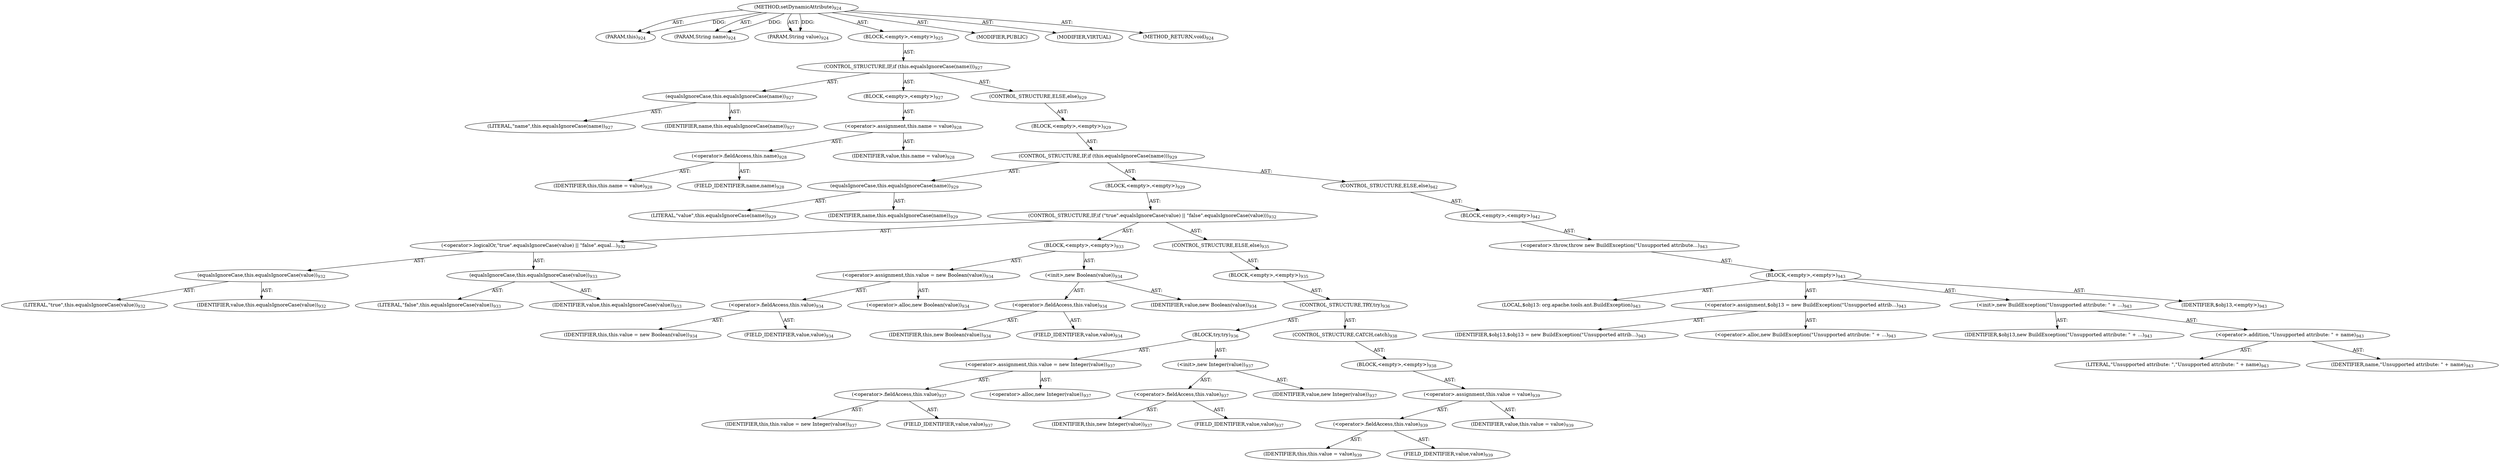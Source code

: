 digraph "setDynamicAttribute" {  
"111669149747" [label = <(METHOD,setDynamicAttribute)<SUB>924</SUB>> ]
"115964117017" [label = <(PARAM,this)<SUB>924</SUB>> ]
"115964117078" [label = <(PARAM,String name)<SUB>924</SUB>> ]
"115964117079" [label = <(PARAM,String value)<SUB>924</SUB>> ]
"25769803900" [label = <(BLOCK,&lt;empty&gt;,&lt;empty&gt;)<SUB>925</SUB>> ]
"47244640316" [label = <(CONTROL_STRUCTURE,IF,if (this.equalsIgnoreCase(name)))<SUB>927</SUB>> ]
"30064771571" [label = <(equalsIgnoreCase,this.equalsIgnoreCase(name))<SUB>927</SUB>> ]
"90194313309" [label = <(LITERAL,&quot;name&quot;,this.equalsIgnoreCase(name))<SUB>927</SUB>> ]
"68719477131" [label = <(IDENTIFIER,name,this.equalsIgnoreCase(name))<SUB>927</SUB>> ]
"25769803901" [label = <(BLOCK,&lt;empty&gt;,&lt;empty&gt;)<SUB>927</SUB>> ]
"30064771572" [label = <(&lt;operator&gt;.assignment,this.name = value)<SUB>928</SUB>> ]
"30064771573" [label = <(&lt;operator&gt;.fieldAccess,this.name)<SUB>928</SUB>> ]
"68719476795" [label = <(IDENTIFIER,this,this.name = value)<SUB>928</SUB>> ]
"55834574993" [label = <(FIELD_IDENTIFIER,name,name)<SUB>928</SUB>> ]
"68719477132" [label = <(IDENTIFIER,value,this.name = value)<SUB>928</SUB>> ]
"47244640317" [label = <(CONTROL_STRUCTURE,ELSE,else)<SUB>929</SUB>> ]
"25769803902" [label = <(BLOCK,&lt;empty&gt;,&lt;empty&gt;)<SUB>929</SUB>> ]
"47244640318" [label = <(CONTROL_STRUCTURE,IF,if (this.equalsIgnoreCase(name)))<SUB>929</SUB>> ]
"30064771574" [label = <(equalsIgnoreCase,this.equalsIgnoreCase(name))<SUB>929</SUB>> ]
"90194313310" [label = <(LITERAL,&quot;value&quot;,this.equalsIgnoreCase(name))<SUB>929</SUB>> ]
"68719477133" [label = <(IDENTIFIER,name,this.equalsIgnoreCase(name))<SUB>929</SUB>> ]
"25769803903" [label = <(BLOCK,&lt;empty&gt;,&lt;empty&gt;)<SUB>929</SUB>> ]
"47244640319" [label = <(CONTROL_STRUCTURE,IF,if (&quot;true&quot;.equalsIgnoreCase(value) || &quot;false&quot;.equalsIgnoreCase(value)))<SUB>932</SUB>> ]
"30064771575" [label = <(&lt;operator&gt;.logicalOr,&quot;true&quot;.equalsIgnoreCase(value) || &quot;false&quot;.equal...)<SUB>932</SUB>> ]
"30064771576" [label = <(equalsIgnoreCase,this.equalsIgnoreCase(value))<SUB>932</SUB>> ]
"90194313311" [label = <(LITERAL,&quot;true&quot;,this.equalsIgnoreCase(value))<SUB>932</SUB>> ]
"68719477134" [label = <(IDENTIFIER,value,this.equalsIgnoreCase(value))<SUB>932</SUB>> ]
"30064771577" [label = <(equalsIgnoreCase,this.equalsIgnoreCase(value))<SUB>933</SUB>> ]
"90194313312" [label = <(LITERAL,&quot;false&quot;,this.equalsIgnoreCase(value))<SUB>933</SUB>> ]
"68719477135" [label = <(IDENTIFIER,value,this.equalsIgnoreCase(value))<SUB>933</SUB>> ]
"25769803904" [label = <(BLOCK,&lt;empty&gt;,&lt;empty&gt;)<SUB>933</SUB>> ]
"30064771578" [label = <(&lt;operator&gt;.assignment,this.value = new Boolean(value))<SUB>934</SUB>> ]
"30064771579" [label = <(&lt;operator&gt;.fieldAccess,this.value)<SUB>934</SUB>> ]
"68719476796" [label = <(IDENTIFIER,this,this.value = new Boolean(value))<SUB>934</SUB>> ]
"55834574994" [label = <(FIELD_IDENTIFIER,value,value)<SUB>934</SUB>> ]
"30064771580" [label = <(&lt;operator&gt;.alloc,new Boolean(value))<SUB>934</SUB>> ]
"30064771581" [label = <(&lt;init&gt;,new Boolean(value))<SUB>934</SUB>> ]
"30064771582" [label = <(&lt;operator&gt;.fieldAccess,this.value)<SUB>934</SUB>> ]
"68719477136" [label = <(IDENTIFIER,this,new Boolean(value))<SUB>934</SUB>> ]
"55834574995" [label = <(FIELD_IDENTIFIER,value,value)<SUB>934</SUB>> ]
"68719477137" [label = <(IDENTIFIER,value,new Boolean(value))<SUB>934</SUB>> ]
"47244640320" [label = <(CONTROL_STRUCTURE,ELSE,else)<SUB>935</SUB>> ]
"25769803905" [label = <(BLOCK,&lt;empty&gt;,&lt;empty&gt;)<SUB>935</SUB>> ]
"47244640321" [label = <(CONTROL_STRUCTURE,TRY,try)<SUB>936</SUB>> ]
"25769803906" [label = <(BLOCK,try,try)<SUB>936</SUB>> ]
"30064771583" [label = <(&lt;operator&gt;.assignment,this.value = new Integer(value))<SUB>937</SUB>> ]
"30064771584" [label = <(&lt;operator&gt;.fieldAccess,this.value)<SUB>937</SUB>> ]
"68719476797" [label = <(IDENTIFIER,this,this.value = new Integer(value))<SUB>937</SUB>> ]
"55834574996" [label = <(FIELD_IDENTIFIER,value,value)<SUB>937</SUB>> ]
"30064771585" [label = <(&lt;operator&gt;.alloc,new Integer(value))<SUB>937</SUB>> ]
"30064771586" [label = <(&lt;init&gt;,new Integer(value))<SUB>937</SUB>> ]
"30064771587" [label = <(&lt;operator&gt;.fieldAccess,this.value)<SUB>937</SUB>> ]
"68719477138" [label = <(IDENTIFIER,this,new Integer(value))<SUB>937</SUB>> ]
"55834574997" [label = <(FIELD_IDENTIFIER,value,value)<SUB>937</SUB>> ]
"68719477139" [label = <(IDENTIFIER,value,new Integer(value))<SUB>937</SUB>> ]
"47244640322" [label = <(CONTROL_STRUCTURE,CATCH,catch)<SUB>938</SUB>> ]
"25769803907" [label = <(BLOCK,&lt;empty&gt;,&lt;empty&gt;)<SUB>938</SUB>> ]
"30064771588" [label = <(&lt;operator&gt;.assignment,this.value = value)<SUB>939</SUB>> ]
"30064771589" [label = <(&lt;operator&gt;.fieldAccess,this.value)<SUB>939</SUB>> ]
"68719476798" [label = <(IDENTIFIER,this,this.value = value)<SUB>939</SUB>> ]
"55834574998" [label = <(FIELD_IDENTIFIER,value,value)<SUB>939</SUB>> ]
"68719477140" [label = <(IDENTIFIER,value,this.value = value)<SUB>939</SUB>> ]
"47244640323" [label = <(CONTROL_STRUCTURE,ELSE,else)<SUB>942</SUB>> ]
"25769803908" [label = <(BLOCK,&lt;empty&gt;,&lt;empty&gt;)<SUB>942</SUB>> ]
"30064771590" [label = <(&lt;operator&gt;.throw,throw new BuildException(&quot;Unsupported attribute...)<SUB>943</SUB>> ]
"25769803909" [label = <(BLOCK,&lt;empty&gt;,&lt;empty&gt;)<SUB>943</SUB>> ]
"94489280550" [label = <(LOCAL,$obj13: org.apache.tools.ant.BuildException)<SUB>943</SUB>> ]
"30064771591" [label = <(&lt;operator&gt;.assignment,$obj13 = new BuildException(&quot;Unsupported attrib...)<SUB>943</SUB>> ]
"68719477141" [label = <(IDENTIFIER,$obj13,$obj13 = new BuildException(&quot;Unsupported attrib...)<SUB>943</SUB>> ]
"30064771592" [label = <(&lt;operator&gt;.alloc,new BuildException(&quot;Unsupported attribute: &quot; + ...)<SUB>943</SUB>> ]
"30064771593" [label = <(&lt;init&gt;,new BuildException(&quot;Unsupported attribute: &quot; + ...)<SUB>943</SUB>> ]
"68719477142" [label = <(IDENTIFIER,$obj13,new BuildException(&quot;Unsupported attribute: &quot; + ...)<SUB>943</SUB>> ]
"30064771594" [label = <(&lt;operator&gt;.addition,&quot;Unsupported attribute: &quot; + name)<SUB>943</SUB>> ]
"90194313313" [label = <(LITERAL,&quot;Unsupported attribute: &quot;,&quot;Unsupported attribute: &quot; + name)<SUB>943</SUB>> ]
"68719477143" [label = <(IDENTIFIER,name,&quot;Unsupported attribute: &quot; + name)<SUB>943</SUB>> ]
"68719477144" [label = <(IDENTIFIER,$obj13,&lt;empty&gt;)<SUB>943</SUB>> ]
"133143986315" [label = <(MODIFIER,PUBLIC)> ]
"133143986316" [label = <(MODIFIER,VIRTUAL)> ]
"128849018931" [label = <(METHOD_RETURN,void)<SUB>924</SUB>> ]
  "111669149747" -> "115964117017"  [ label = "AST: "] 
  "111669149747" -> "115964117078"  [ label = "AST: "] 
  "111669149747" -> "115964117079"  [ label = "AST: "] 
  "111669149747" -> "25769803900"  [ label = "AST: "] 
  "111669149747" -> "133143986315"  [ label = "AST: "] 
  "111669149747" -> "133143986316"  [ label = "AST: "] 
  "111669149747" -> "128849018931"  [ label = "AST: "] 
  "25769803900" -> "47244640316"  [ label = "AST: "] 
  "47244640316" -> "30064771571"  [ label = "AST: "] 
  "47244640316" -> "25769803901"  [ label = "AST: "] 
  "47244640316" -> "47244640317"  [ label = "AST: "] 
  "30064771571" -> "90194313309"  [ label = "AST: "] 
  "30064771571" -> "68719477131"  [ label = "AST: "] 
  "25769803901" -> "30064771572"  [ label = "AST: "] 
  "30064771572" -> "30064771573"  [ label = "AST: "] 
  "30064771572" -> "68719477132"  [ label = "AST: "] 
  "30064771573" -> "68719476795"  [ label = "AST: "] 
  "30064771573" -> "55834574993"  [ label = "AST: "] 
  "47244640317" -> "25769803902"  [ label = "AST: "] 
  "25769803902" -> "47244640318"  [ label = "AST: "] 
  "47244640318" -> "30064771574"  [ label = "AST: "] 
  "47244640318" -> "25769803903"  [ label = "AST: "] 
  "47244640318" -> "47244640323"  [ label = "AST: "] 
  "30064771574" -> "90194313310"  [ label = "AST: "] 
  "30064771574" -> "68719477133"  [ label = "AST: "] 
  "25769803903" -> "47244640319"  [ label = "AST: "] 
  "47244640319" -> "30064771575"  [ label = "AST: "] 
  "47244640319" -> "25769803904"  [ label = "AST: "] 
  "47244640319" -> "47244640320"  [ label = "AST: "] 
  "30064771575" -> "30064771576"  [ label = "AST: "] 
  "30064771575" -> "30064771577"  [ label = "AST: "] 
  "30064771576" -> "90194313311"  [ label = "AST: "] 
  "30064771576" -> "68719477134"  [ label = "AST: "] 
  "30064771577" -> "90194313312"  [ label = "AST: "] 
  "30064771577" -> "68719477135"  [ label = "AST: "] 
  "25769803904" -> "30064771578"  [ label = "AST: "] 
  "25769803904" -> "30064771581"  [ label = "AST: "] 
  "30064771578" -> "30064771579"  [ label = "AST: "] 
  "30064771578" -> "30064771580"  [ label = "AST: "] 
  "30064771579" -> "68719476796"  [ label = "AST: "] 
  "30064771579" -> "55834574994"  [ label = "AST: "] 
  "30064771581" -> "30064771582"  [ label = "AST: "] 
  "30064771581" -> "68719477137"  [ label = "AST: "] 
  "30064771582" -> "68719477136"  [ label = "AST: "] 
  "30064771582" -> "55834574995"  [ label = "AST: "] 
  "47244640320" -> "25769803905"  [ label = "AST: "] 
  "25769803905" -> "47244640321"  [ label = "AST: "] 
  "47244640321" -> "25769803906"  [ label = "AST: "] 
  "47244640321" -> "47244640322"  [ label = "AST: "] 
  "25769803906" -> "30064771583"  [ label = "AST: "] 
  "25769803906" -> "30064771586"  [ label = "AST: "] 
  "30064771583" -> "30064771584"  [ label = "AST: "] 
  "30064771583" -> "30064771585"  [ label = "AST: "] 
  "30064771584" -> "68719476797"  [ label = "AST: "] 
  "30064771584" -> "55834574996"  [ label = "AST: "] 
  "30064771586" -> "30064771587"  [ label = "AST: "] 
  "30064771586" -> "68719477139"  [ label = "AST: "] 
  "30064771587" -> "68719477138"  [ label = "AST: "] 
  "30064771587" -> "55834574997"  [ label = "AST: "] 
  "47244640322" -> "25769803907"  [ label = "AST: "] 
  "25769803907" -> "30064771588"  [ label = "AST: "] 
  "30064771588" -> "30064771589"  [ label = "AST: "] 
  "30064771588" -> "68719477140"  [ label = "AST: "] 
  "30064771589" -> "68719476798"  [ label = "AST: "] 
  "30064771589" -> "55834574998"  [ label = "AST: "] 
  "47244640323" -> "25769803908"  [ label = "AST: "] 
  "25769803908" -> "30064771590"  [ label = "AST: "] 
  "30064771590" -> "25769803909"  [ label = "AST: "] 
  "25769803909" -> "94489280550"  [ label = "AST: "] 
  "25769803909" -> "30064771591"  [ label = "AST: "] 
  "25769803909" -> "30064771593"  [ label = "AST: "] 
  "25769803909" -> "68719477144"  [ label = "AST: "] 
  "30064771591" -> "68719477141"  [ label = "AST: "] 
  "30064771591" -> "30064771592"  [ label = "AST: "] 
  "30064771593" -> "68719477142"  [ label = "AST: "] 
  "30064771593" -> "30064771594"  [ label = "AST: "] 
  "30064771594" -> "90194313313"  [ label = "AST: "] 
  "30064771594" -> "68719477143"  [ label = "AST: "] 
  "111669149747" -> "115964117017"  [ label = "DDG: "] 
  "111669149747" -> "115964117078"  [ label = "DDG: "] 
  "111669149747" -> "115964117079"  [ label = "DDG: "] 
}
